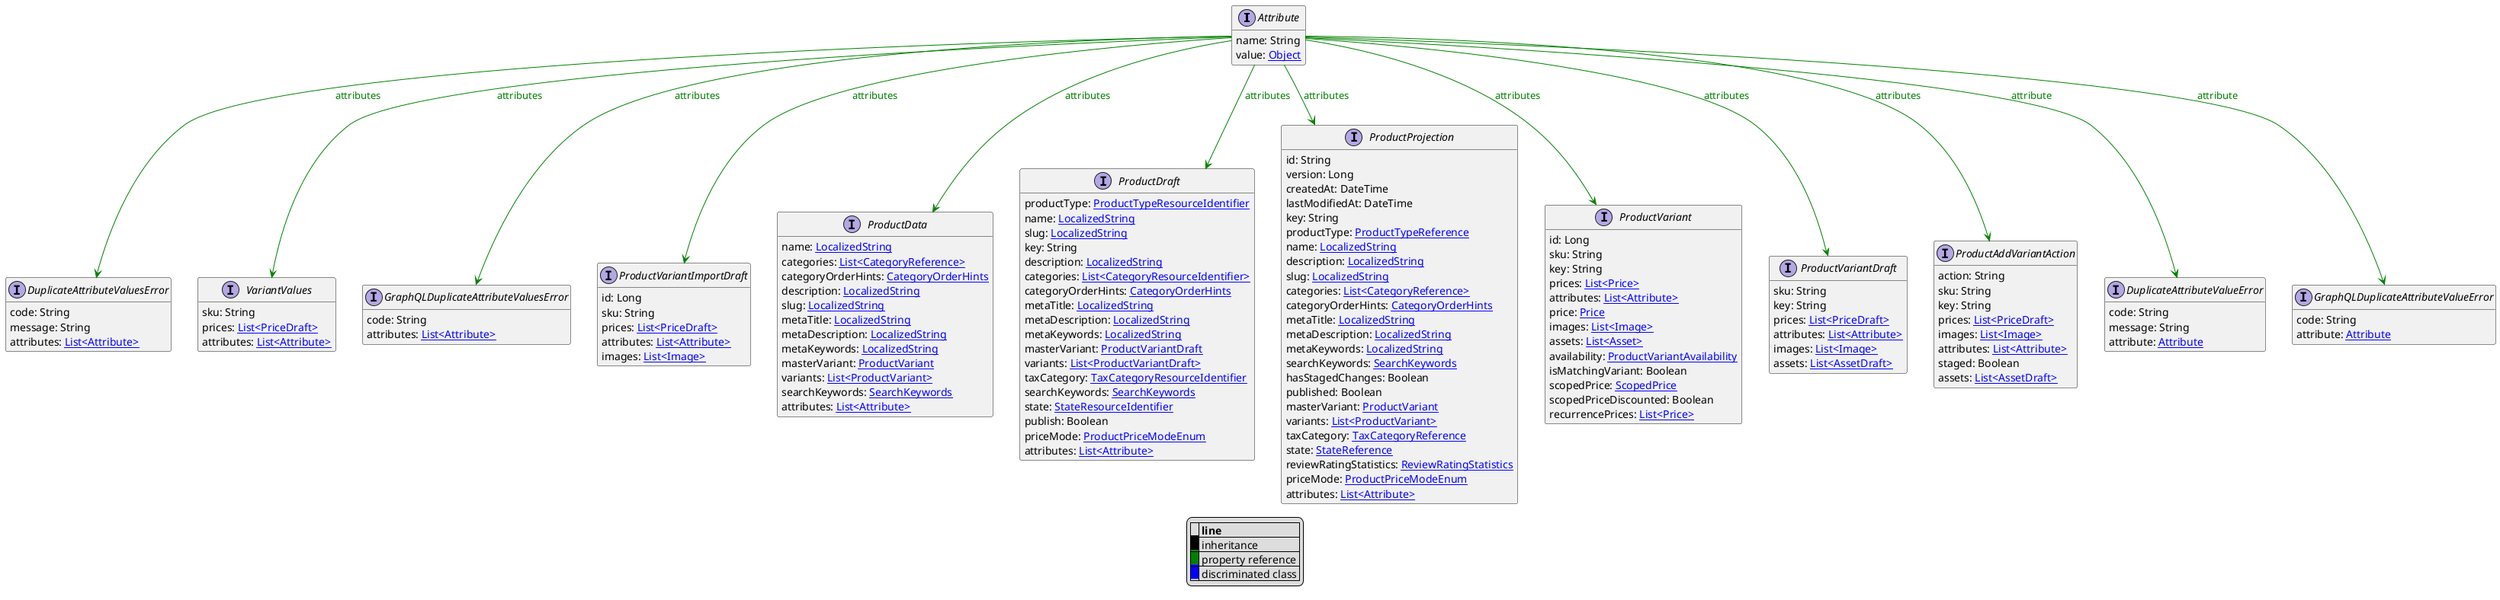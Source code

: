 @startuml

hide empty fields
hide empty methods
legend
|= |= line |
|<back:black>   </back>| inheritance |
|<back:green>   </back>| property reference |
|<back:blue>   </back>| discriminated class |
endlegend
interface Attribute [[Attribute.svg]]  {
    name: String
    value: [[Object.svg Object]]
}



interface DuplicateAttributeValuesError [[DuplicateAttributeValuesError.svg]]  {
    code: String
    message: String
    attributes: [[Attribute.svg List<Attribute>]]
}
interface VariantValues [[VariantValues.svg]]  {
    sku: String
    prices: [[PriceDraft.svg List<PriceDraft>]]
    attributes: [[Attribute.svg List<Attribute>]]
}
interface GraphQLDuplicateAttributeValuesError [[GraphQLDuplicateAttributeValuesError.svg]]  {
    code: String
    attributes: [[Attribute.svg List<Attribute>]]
}
interface ProductVariantImportDraft [[ProductVariantImportDraft.svg]]  {
    id: Long
    sku: String
    prices: [[PriceDraft.svg List<PriceDraft>]]
    attributes: [[Attribute.svg List<Attribute>]]
    images: [[Image.svg List<Image>]]
}
interface ProductData [[ProductData.svg]]  {
    name: [[LocalizedString.svg LocalizedString]]
    categories: [[CategoryReference.svg List<CategoryReference>]]
    categoryOrderHints: [[CategoryOrderHints.svg CategoryOrderHints]]
    description: [[LocalizedString.svg LocalizedString]]
    slug: [[LocalizedString.svg LocalizedString]]
    metaTitle: [[LocalizedString.svg LocalizedString]]
    metaDescription: [[LocalizedString.svg LocalizedString]]
    metaKeywords: [[LocalizedString.svg LocalizedString]]
    masterVariant: [[ProductVariant.svg ProductVariant]]
    variants: [[ProductVariant.svg List<ProductVariant>]]
    searchKeywords: [[SearchKeywords.svg SearchKeywords]]
    attributes: [[Attribute.svg List<Attribute>]]
}
interface ProductDraft [[ProductDraft.svg]]  {
    productType: [[ProductTypeResourceIdentifier.svg ProductTypeResourceIdentifier]]
    name: [[LocalizedString.svg LocalizedString]]
    slug: [[LocalizedString.svg LocalizedString]]
    key: String
    description: [[LocalizedString.svg LocalizedString]]
    categories: [[CategoryResourceIdentifier.svg List<CategoryResourceIdentifier>]]
    categoryOrderHints: [[CategoryOrderHints.svg CategoryOrderHints]]
    metaTitle: [[LocalizedString.svg LocalizedString]]
    metaDescription: [[LocalizedString.svg LocalizedString]]
    metaKeywords: [[LocalizedString.svg LocalizedString]]
    masterVariant: [[ProductVariantDraft.svg ProductVariantDraft]]
    variants: [[ProductVariantDraft.svg List<ProductVariantDraft>]]
    taxCategory: [[TaxCategoryResourceIdentifier.svg TaxCategoryResourceIdentifier]]
    searchKeywords: [[SearchKeywords.svg SearchKeywords]]
    state: [[StateResourceIdentifier.svg StateResourceIdentifier]]
    publish: Boolean
    priceMode: [[ProductPriceModeEnum.svg ProductPriceModeEnum]]
    attributes: [[Attribute.svg List<Attribute>]]
}
interface ProductProjection [[ProductProjection.svg]]  {
    id: String
    version: Long
    createdAt: DateTime
    lastModifiedAt: DateTime
    key: String
    productType: [[ProductTypeReference.svg ProductTypeReference]]
    name: [[LocalizedString.svg LocalizedString]]
    description: [[LocalizedString.svg LocalizedString]]
    slug: [[LocalizedString.svg LocalizedString]]
    categories: [[CategoryReference.svg List<CategoryReference>]]
    categoryOrderHints: [[CategoryOrderHints.svg CategoryOrderHints]]
    metaTitle: [[LocalizedString.svg LocalizedString]]
    metaDescription: [[LocalizedString.svg LocalizedString]]
    metaKeywords: [[LocalizedString.svg LocalizedString]]
    searchKeywords: [[SearchKeywords.svg SearchKeywords]]
    hasStagedChanges: Boolean
    published: Boolean
    masterVariant: [[ProductVariant.svg ProductVariant]]
    variants: [[ProductVariant.svg List<ProductVariant>]]
    taxCategory: [[TaxCategoryReference.svg TaxCategoryReference]]
    state: [[StateReference.svg StateReference]]
    reviewRatingStatistics: [[ReviewRatingStatistics.svg ReviewRatingStatistics]]
    priceMode: [[ProductPriceModeEnum.svg ProductPriceModeEnum]]
    attributes: [[Attribute.svg List<Attribute>]]
}
interface ProductVariant [[ProductVariant.svg]]  {
    id: Long
    sku: String
    key: String
    prices: [[Price.svg List<Price>]]
    attributes: [[Attribute.svg List<Attribute>]]
    price: [[Price.svg Price]]
    images: [[Image.svg List<Image>]]
    assets: [[Asset.svg List<Asset>]]
    availability: [[ProductVariantAvailability.svg ProductVariantAvailability]]
    isMatchingVariant: Boolean
    scopedPrice: [[ScopedPrice.svg ScopedPrice]]
    scopedPriceDiscounted: Boolean
    recurrencePrices: [[Price.svg List<Price>]]
}
interface ProductVariantDraft [[ProductVariantDraft.svg]]  {
    sku: String
    key: String
    prices: [[PriceDraft.svg List<PriceDraft>]]
    attributes: [[Attribute.svg List<Attribute>]]
    images: [[Image.svg List<Image>]]
    assets: [[AssetDraft.svg List<AssetDraft>]]
}
interface ProductAddVariantAction [[ProductAddVariantAction.svg]]  {
    action: String
    sku: String
    key: String
    prices: [[PriceDraft.svg List<PriceDraft>]]
    images: [[Image.svg List<Image>]]
    attributes: [[Attribute.svg List<Attribute>]]
    staged: Boolean
    assets: [[AssetDraft.svg List<AssetDraft>]]
}
interface DuplicateAttributeValueError [[DuplicateAttributeValueError.svg]]  {
    code: String
    message: String
    attribute: [[Attribute.svg Attribute]]
}
interface GraphQLDuplicateAttributeValueError [[GraphQLDuplicateAttributeValueError.svg]]  {
    code: String
    attribute: [[Attribute.svg Attribute]]
}

Attribute --> DuplicateAttributeValuesError #green;text:green : "attributes"
Attribute --> VariantValues #green;text:green : "attributes"
Attribute --> GraphQLDuplicateAttributeValuesError #green;text:green : "attributes"
Attribute --> ProductVariantImportDraft #green;text:green : "attributes"
Attribute --> ProductData #green;text:green : "attributes"
Attribute --> ProductDraft #green;text:green : "attributes"
Attribute --> ProductProjection #green;text:green : "attributes"
Attribute --> ProductVariant #green;text:green : "attributes"
Attribute --> ProductVariantDraft #green;text:green : "attributes"
Attribute --> ProductAddVariantAction #green;text:green : "attributes"
Attribute --> DuplicateAttributeValueError #green;text:green : "attribute"
Attribute --> GraphQLDuplicateAttributeValueError #green;text:green : "attribute"
@enduml

